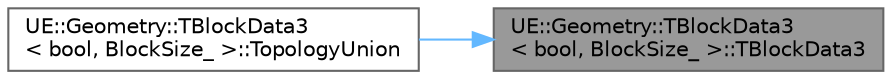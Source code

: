 digraph "UE::Geometry::TBlockData3&lt; bool, BlockSize_ &gt;::TBlockData3"
{
 // INTERACTIVE_SVG=YES
 // LATEX_PDF_SIZE
  bgcolor="transparent";
  edge [fontname=Helvetica,fontsize=10,labelfontname=Helvetica,labelfontsize=10];
  node [fontname=Helvetica,fontsize=10,shape=box,height=0.2,width=0.4];
  rankdir="RL";
  Node1 [id="Node000001",label="UE::Geometry::TBlockData3\l\< bool, BlockSize_ \>::TBlockData3",height=0.2,width=0.4,color="gray40", fillcolor="grey60", style="filled", fontcolor="black",tooltip=" "];
  Node1 -> Node2 [id="edge1_Node000001_Node000002",dir="back",color="steelblue1",style="solid",tooltip=" "];
  Node2 [id="Node000002",label="UE::Geometry::TBlockData3\l\< bool, BlockSize_ \>::TopologyUnion",height=0.2,width=0.4,color="grey40", fillcolor="white", style="filled",URL="$d0/d21/classUE_1_1Geometry_1_1TBlockData3_3_01bool_00_01BlockSize___01_4.html#a995e1c91e3f28a31511ca0e4668567e0",tooltip=" "];
}

